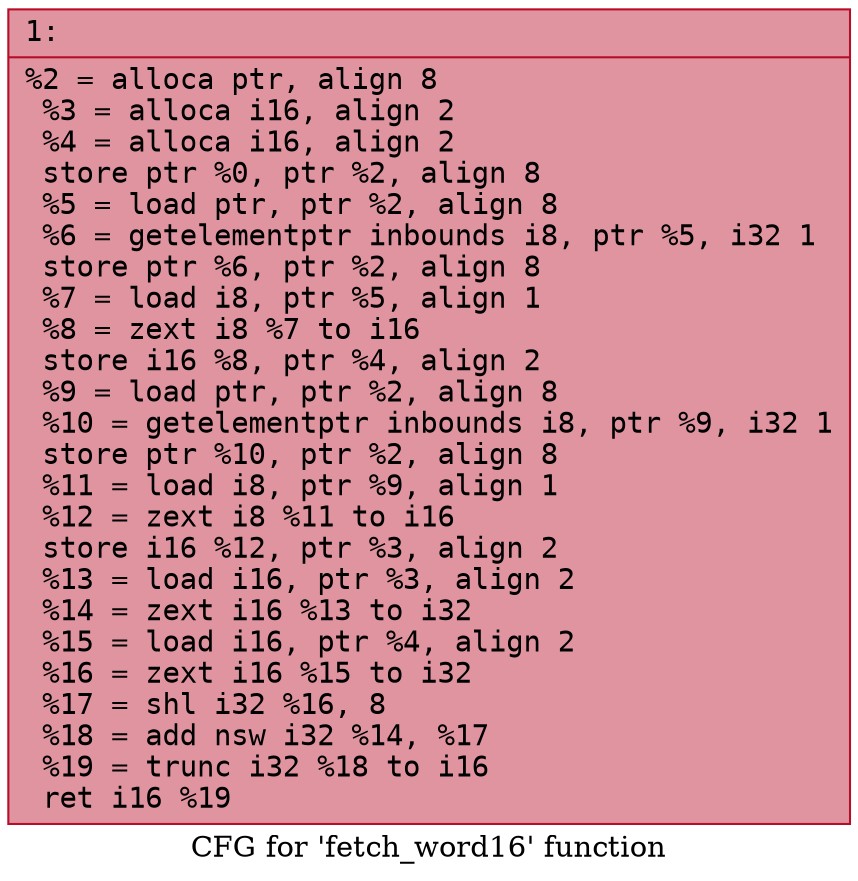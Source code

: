 digraph "CFG for 'fetch_word16' function" {
	label="CFG for 'fetch_word16' function";

	Node0x600000307570 [shape=record,color="#b70d28ff", style=filled, fillcolor="#b70d2870" fontname="Courier",label="{1:\l|  %2 = alloca ptr, align 8\l  %3 = alloca i16, align 2\l  %4 = alloca i16, align 2\l  store ptr %0, ptr %2, align 8\l  %5 = load ptr, ptr %2, align 8\l  %6 = getelementptr inbounds i8, ptr %5, i32 1\l  store ptr %6, ptr %2, align 8\l  %7 = load i8, ptr %5, align 1\l  %8 = zext i8 %7 to i16\l  store i16 %8, ptr %4, align 2\l  %9 = load ptr, ptr %2, align 8\l  %10 = getelementptr inbounds i8, ptr %9, i32 1\l  store ptr %10, ptr %2, align 8\l  %11 = load i8, ptr %9, align 1\l  %12 = zext i8 %11 to i16\l  store i16 %12, ptr %3, align 2\l  %13 = load i16, ptr %3, align 2\l  %14 = zext i16 %13 to i32\l  %15 = load i16, ptr %4, align 2\l  %16 = zext i16 %15 to i32\l  %17 = shl i32 %16, 8\l  %18 = add nsw i32 %14, %17\l  %19 = trunc i32 %18 to i16\l  ret i16 %19\l}"];
}
